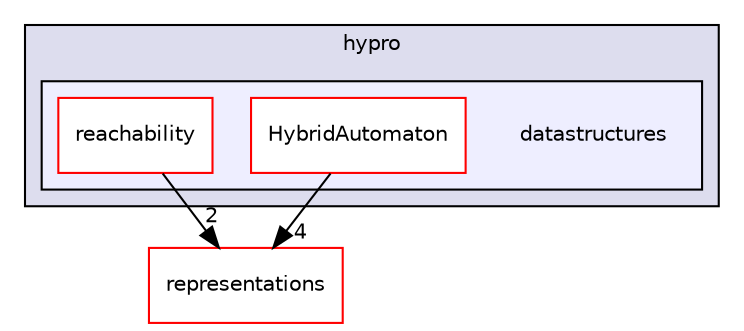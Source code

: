 digraph "/home/travis/build/hypro/hypro/src/hypro/datastructures" {
  compound=true
  node [ fontsize="10", fontname="Helvetica"];
  edge [ labelfontsize="10", labelfontname="Helvetica"];
  subgraph clusterdir_2ce0cb9797b50c8d842bc50008b46cdd {
    graph [ bgcolor="#ddddee", pencolor="black", label="hypro" fontname="Helvetica", fontsize="10", URL="dir_2ce0cb9797b50c8d842bc50008b46cdd.html"]
  subgraph clusterdir_bce2075adec303dcb2f0c4fbfcbc8493 {
    graph [ bgcolor="#eeeeff", pencolor="black", label="" URL="dir_bce2075adec303dcb2f0c4fbfcbc8493.html"];
    dir_bce2075adec303dcb2f0c4fbfcbc8493 [shape=plaintext label="datastructures"];
    dir_fc0efe5d2249fba2a29c6d003d9b04e9 [shape=box label="HybridAutomaton" color="red" fillcolor="white" style="filled" URL="dir_fc0efe5d2249fba2a29c6d003d9b04e9.html"];
    dir_f695c0e486b1567b2450488137a0ccfa [shape=box label="reachability" color="red" fillcolor="white" style="filled" URL="dir_f695c0e486b1567b2450488137a0ccfa.html"];
  }
  }
  dir_7fa927d8fbf9dfbeef69af27f63bc81b [shape=box label="representations" fillcolor="white" style="filled" color="red" URL="dir_7fa927d8fbf9dfbeef69af27f63bc81b.html"];
  dir_f695c0e486b1567b2450488137a0ccfa->dir_7fa927d8fbf9dfbeef69af27f63bc81b [headlabel="2", labeldistance=1.5 headhref="dir_000024_000014.html"];
  dir_fc0efe5d2249fba2a29c6d003d9b04e9->dir_7fa927d8fbf9dfbeef69af27f63bc81b [headlabel="4", labeldistance=1.5 headhref="dir_000021_000014.html"];
}
